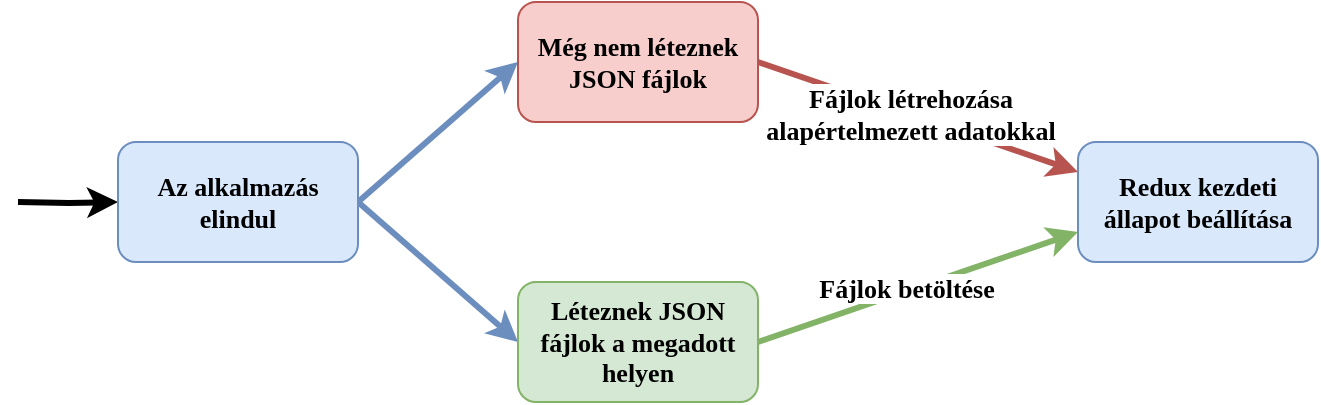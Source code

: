 <mxfile version="14.6.13" type="device"><diagram id="N-sMfUuJGgEAJ4NzaUmu" name="Page-1"><mxGraphModel dx="1422" dy="723" grid="1" gridSize="10" guides="1" tooltips="1" connect="1" arrows="1" fold="1" page="1" pageScale="1" pageWidth="827" pageHeight="1169" math="0" shadow="0"><root><mxCell id="0"/><mxCell id="1" parent="0"/><mxCell id="0u0pJjqdNMZ3EMTBEeAL-3" style="rounded=0;orthogonalLoop=1;jettySize=auto;html=1;entryX=0;entryY=0.5;entryDx=0;entryDy=0;fillColor=#dae8fc;strokeColor=#6c8ebf;strokeWidth=3;exitX=1;exitY=0.5;exitDx=0;exitDy=0;fontFamily=Times New Roman;fontSize=13;" parent="1" source="0u0pJjqdNMZ3EMTBEeAL-36" target="0u0pJjqdNMZ3EMTBEeAL-2" edge="1"><mxGeometry relative="1" as="geometry"><mxPoint x="300" y="340" as="sourcePoint"/></mxGeometry></mxCell><mxCell id="0u0pJjqdNMZ3EMTBEeAL-5" style="edgeStyle=none;rounded=0;orthogonalLoop=1;jettySize=auto;html=1;entryX=0;entryY=0.5;entryDx=0;entryDy=0;fillColor=#dae8fc;strokeColor=#6c8ebf;strokeWidth=3;exitX=1;exitY=0.5;exitDx=0;exitDy=0;fontFamily=Times New Roman;fontSize=13;" parent="1" source="0u0pJjqdNMZ3EMTBEeAL-36" target="0u0pJjqdNMZ3EMTBEeAL-4" edge="1"><mxGeometry relative="1" as="geometry"><mxPoint x="290" y="370" as="sourcePoint"/></mxGeometry></mxCell><mxCell id="0u0pJjqdNMZ3EMTBEeAL-10" style="edgeStyle=none;rounded=0;orthogonalLoop=1;jettySize=auto;html=1;exitX=1;exitY=0.5;exitDx=0;exitDy=0;entryX=0;entryY=0.25;entryDx=0;entryDy=0;fillColor=#f8cecc;strokeColor=#b85450;strokeWidth=3;fontFamily=Times New Roman;fontSize=13;" parent="1" source="0u0pJjqdNMZ3EMTBEeAL-2" target="0u0pJjqdNMZ3EMTBEeAL-8" edge="1"><mxGeometry relative="1" as="geometry"/></mxCell><mxCell id="0u0pJjqdNMZ3EMTBEeAL-13" value="&lt;div style=&quot;font-size: 13px;&quot;&gt;&lt;b style=&quot;font-size: 13px;&quot;&gt;Fájlok létrehozása&lt;/b&gt;&lt;/div&gt;&lt;div style=&quot;font-size: 13px;&quot;&gt;&lt;b style=&quot;font-size: 13px;&quot;&gt;alapértelmezett adatokkal&lt;/b&gt;&lt;/div&gt;" style="edgeLabel;html=1;align=center;verticalAlign=middle;resizable=0;points=[];labelBorderColor=none;spacing=5;spacingLeft=5;fontFamily=Times New Roman;fontSize=13;" parent="0u0pJjqdNMZ3EMTBEeAL-10" vertex="1" connectable="0"><mxGeometry x="-0.16" y="-1" relative="1" as="geometry"><mxPoint x="6" y="2" as="offset"/></mxGeometry></mxCell><mxCell id="0u0pJjqdNMZ3EMTBEeAL-2" value="&lt;b style=&quot;font-size: 13px;&quot;&gt;Még nem léteznek JSON fájlok&lt;/b&gt;" style="rounded=1;whiteSpace=wrap;html=1;fillColor=#f8cecc;strokeColor=#b85450;fontFamily=Times New Roman;fontSize=13;" parent="1" vertex="1"><mxGeometry x="360" y="260" width="120" height="60" as="geometry"/></mxCell><mxCell id="0u0pJjqdNMZ3EMTBEeAL-11" style="edgeStyle=none;rounded=0;orthogonalLoop=1;jettySize=auto;html=1;exitX=1;exitY=0.5;exitDx=0;exitDy=0;entryX=0;entryY=0.75;entryDx=0;entryDy=0;fillColor=#d5e8d4;strokeColor=#82b366;strokeWidth=3;fontFamily=Times New Roman;fontSize=13;" parent="1" source="0u0pJjqdNMZ3EMTBEeAL-4" target="0u0pJjqdNMZ3EMTBEeAL-8" edge="1"><mxGeometry relative="1" as="geometry"/></mxCell><mxCell id="0u0pJjqdNMZ3EMTBEeAL-12" value="&lt;b style=&quot;font-size: 13px;&quot;&gt;Fájlok betöltése&lt;/b&gt;" style="edgeLabel;html=1;align=center;verticalAlign=middle;resizable=0;points=[];fontFamily=Times New Roman;fontSize=13;" parent="0u0pJjqdNMZ3EMTBEeAL-11" vertex="1" connectable="0"><mxGeometry x="-0.133" y="-3" relative="1" as="geometry"><mxPoint x="3" y="-6" as="offset"/></mxGeometry></mxCell><mxCell id="0u0pJjqdNMZ3EMTBEeAL-4" value="&lt;b style=&quot;font-size: 13px;&quot;&gt;Léteznek JSON fájlok a megadott helyen&lt;/b&gt;" style="rounded=1;whiteSpace=wrap;html=1;fillColor=#d5e8d4;strokeColor=#82b366;fontFamily=Times New Roman;fontSize=13;" parent="1" vertex="1"><mxGeometry x="360" y="400" width="120" height="60" as="geometry"/></mxCell><mxCell id="0u0pJjqdNMZ3EMTBEeAL-8" value="&lt;b style=&quot;font-size: 13px;&quot;&gt;Redux kezdeti állapot beállítása&lt;/b&gt;" style="rounded=1;whiteSpace=wrap;html=1;fillColor=#dae8fc;strokeColor=#6c8ebf;fontFamily=Times New Roman;fontSize=13;" parent="1" vertex="1"><mxGeometry x="640" y="330" width="120" height="60" as="geometry"/></mxCell><mxCell id="zh8x6_zZcPU96bXXvZVu-1" style="edgeStyle=orthogonalEdgeStyle;rounded=0;orthogonalLoop=1;jettySize=auto;html=1;entryX=0;entryY=0.5;entryDx=0;entryDy=0;strokeWidth=3;fontFamily=Times New Roman;fontSize=13;" parent="1" target="0u0pJjqdNMZ3EMTBEeAL-36" edge="1"><mxGeometry relative="1" as="geometry"><mxPoint x="-70" y="360" as="targetPoint"/><mxPoint x="110" y="360" as="sourcePoint"/></mxGeometry></mxCell><mxCell id="0u0pJjqdNMZ3EMTBEeAL-36" value="&lt;div style=&quot;font-size: 13px;&quot;&gt;&lt;b style=&quot;font-size: 13px;&quot;&gt;Az alkalmazás&lt;/b&gt;&lt;/div&gt;&lt;div style=&quot;font-size: 13px;&quot;&gt;&lt;b style=&quot;font-size: 13px;&quot;&gt;elindul&lt;/b&gt;&lt;br style=&quot;font-size: 13px;&quot;&gt;&lt;/div&gt;" style="rounded=1;whiteSpace=wrap;html=1;fillColor=#dae8fc;strokeColor=#6c8ebf;fontFamily=Times New Roman;fontSize=13;" parent="1" vertex="1"><mxGeometry x="160" y="330" width="120" height="60" as="geometry"/></mxCell></root></mxGraphModel></diagram></mxfile>